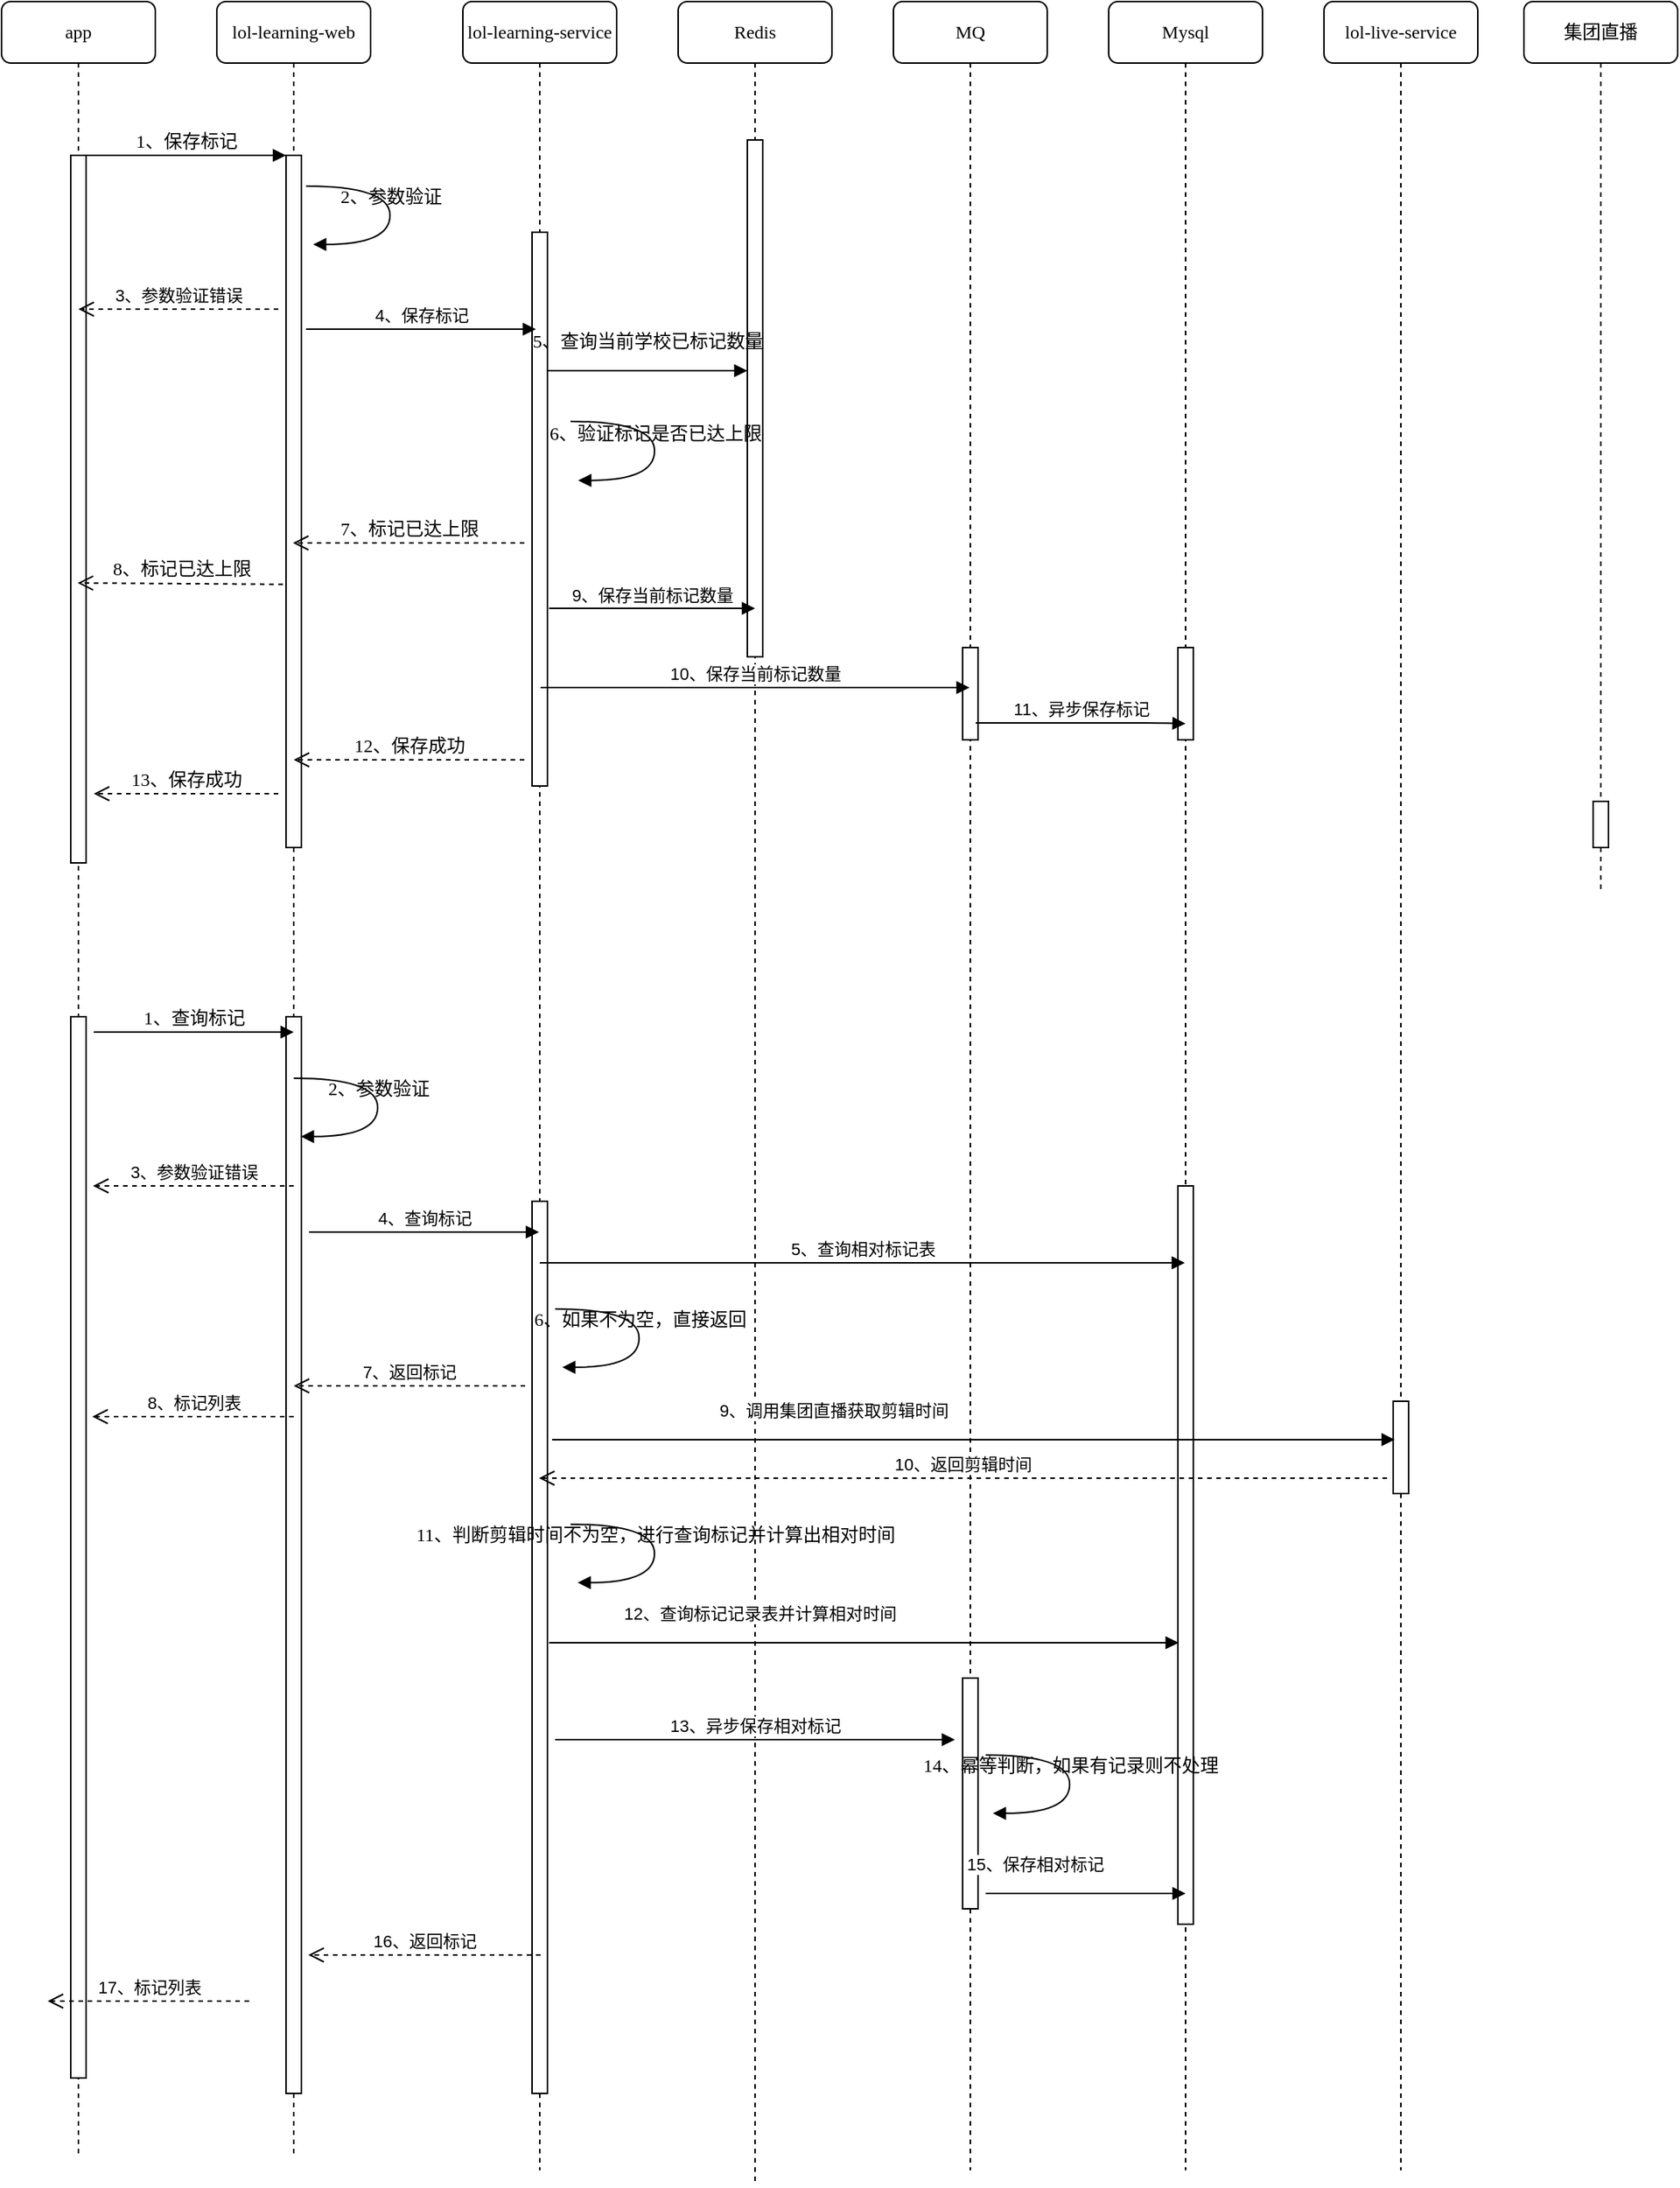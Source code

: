<mxfile version="13.9.8" type="github">
  <diagram name="Page-1" id="13e1069c-82ec-6db2-03f1-153e76fe0fe0">
    <mxGraphModel dx="1007" dy="547" grid="1" gridSize="10" guides="1" tooltips="1" connect="1" arrows="1" fold="1" page="1" pageScale="1" pageWidth="1100" pageHeight="850" background="#ffffff" math="0" shadow="0">
      <root>
        <mxCell id="0" />
        <mxCell id="1" parent="0" />
        <mxCell id="7baba1c4bc27f4b0-2" value="lol-learning-web" style="shape=umlLifeline;perimeter=lifelinePerimeter;whiteSpace=wrap;html=1;container=1;collapsible=0;recursiveResize=0;outlineConnect=0;rounded=1;shadow=0;comic=0;labelBackgroundColor=none;strokeWidth=1;fontFamily=Verdana;fontSize=12;align=center;" parent="1" vertex="1">
          <mxGeometry x="240" y="80" width="100" height="1400" as="geometry" />
        </mxCell>
        <mxCell id="xmqAta9ANS4_KRpNYRyX-17" style="edgeStyle=orthogonalEdgeStyle;rounded=0;orthogonalLoop=1;jettySize=auto;html=1;" edge="1" parent="7baba1c4bc27f4b0-2" source="7baba1c4bc27f4b0-10" target="7baba1c4bc27f4b0-2">
          <mxGeometry relative="1" as="geometry">
            <Array as="points">
              <mxPoint x="50" y="100" />
              <mxPoint x="50" y="100" />
            </Array>
          </mxGeometry>
        </mxCell>
        <mxCell id="7baba1c4bc27f4b0-10" value="" style="html=1;points=[];perimeter=orthogonalPerimeter;rounded=0;shadow=0;comic=0;labelBackgroundColor=none;strokeWidth=1;fontFamily=Verdana;fontSize=12;align=center;" parent="7baba1c4bc27f4b0-2" vertex="1">
          <mxGeometry x="45" y="100" width="10" height="450" as="geometry" />
        </mxCell>
        <mxCell id="xmqAta9ANS4_KRpNYRyX-32" value="" style="html=1;points=[];perimeter=orthogonalPerimeter;rounded=0;shadow=0;comic=0;labelBackgroundColor=none;strokeColor=#000000;strokeWidth=1;fillColor=#FFFFFF;fontFamily=Verdana;fontSize=12;fontColor=#000000;align=center;" vertex="1" parent="7baba1c4bc27f4b0-2">
          <mxGeometry x="45" y="660" width="10" height="700" as="geometry" />
        </mxCell>
        <mxCell id="7baba1c4bc27f4b0-3" value="lol-learning-service" style="shape=umlLifeline;perimeter=lifelinePerimeter;whiteSpace=wrap;html=1;container=1;collapsible=0;recursiveResize=0;outlineConnect=0;rounded=1;shadow=0;comic=0;labelBackgroundColor=none;strokeWidth=1;fontFamily=Verdana;fontSize=12;align=center;" parent="1" vertex="1">
          <mxGeometry x="400" y="80" width="100" height="1410" as="geometry" />
        </mxCell>
        <mxCell id="7baba1c4bc27f4b0-13" value="" style="html=1;points=[];perimeter=orthogonalPerimeter;rounded=0;shadow=0;comic=0;labelBackgroundColor=none;strokeWidth=1;fontFamily=Verdana;fontSize=12;align=center;" parent="7baba1c4bc27f4b0-3" vertex="1">
          <mxGeometry x="45" y="150" width="10" height="360" as="geometry" />
        </mxCell>
        <mxCell id="xmqAta9ANS4_KRpNYRyX-33" value="" style="html=1;points=[];perimeter=orthogonalPerimeter;rounded=0;shadow=0;comic=0;labelBackgroundColor=none;strokeColor=#000000;strokeWidth=1;fillColor=#FFFFFF;fontFamily=Verdana;fontSize=12;fontColor=#000000;align=center;" vertex="1" parent="7baba1c4bc27f4b0-3">
          <mxGeometry x="45" y="780" width="10" height="580" as="geometry" />
        </mxCell>
        <mxCell id="7baba1c4bc27f4b0-4" value="&lt;span&gt;Redis&lt;/span&gt;" style="shape=umlLifeline;perimeter=lifelinePerimeter;whiteSpace=wrap;html=1;container=1;collapsible=0;recursiveResize=0;outlineConnect=0;rounded=1;shadow=0;comic=0;labelBackgroundColor=none;strokeWidth=1;fontFamily=Verdana;fontSize=12;align=center;" parent="1" vertex="1">
          <mxGeometry x="540" y="80" width="100" height="1420" as="geometry" />
        </mxCell>
        <mxCell id="7baba1c4bc27f4b0-16" value="" style="html=1;points=[];perimeter=orthogonalPerimeter;rounded=0;shadow=0;comic=0;labelBackgroundColor=none;strokeWidth=1;fontFamily=Verdana;fontSize=12;align=center;" parent="7baba1c4bc27f4b0-4" vertex="1">
          <mxGeometry x="45" y="90" width="10" height="336" as="geometry" />
        </mxCell>
        <mxCell id="7baba1c4bc27f4b0-5" value="MQ" style="shape=umlLifeline;perimeter=lifelinePerimeter;whiteSpace=wrap;html=1;container=1;collapsible=0;recursiveResize=0;outlineConnect=0;rounded=1;shadow=0;comic=0;labelBackgroundColor=none;strokeWidth=1;fontFamily=Verdana;fontSize=12;align=center;" parent="1" vertex="1">
          <mxGeometry x="680" y="80" width="100" height="1410" as="geometry" />
        </mxCell>
        <mxCell id="7baba1c4bc27f4b0-19" value="" style="html=1;points=[];perimeter=orthogonalPerimeter;rounded=0;shadow=0;comic=0;labelBackgroundColor=none;strokeWidth=1;fontFamily=Verdana;fontSize=12;align=center;" parent="7baba1c4bc27f4b0-5" vertex="1">
          <mxGeometry x="45" y="420" width="10" height="60" as="geometry" />
        </mxCell>
        <mxCell id="xmqAta9ANS4_KRpNYRyX-48" value="" style="html=1;points=[];perimeter=orthogonalPerimeter;rounded=0;shadow=0;comic=0;labelBackgroundColor=none;strokeWidth=1;fontFamily=Verdana;fontSize=12;align=center;" vertex="1" parent="7baba1c4bc27f4b0-5">
          <mxGeometry x="45" y="1090" width="10" height="150" as="geometry" />
        </mxCell>
        <mxCell id="7baba1c4bc27f4b0-6" value="Mysql" style="shape=umlLifeline;perimeter=lifelinePerimeter;whiteSpace=wrap;html=1;container=1;collapsible=0;recursiveResize=0;outlineConnect=0;rounded=1;shadow=0;comic=0;labelBackgroundColor=none;strokeWidth=1;fontFamily=Verdana;fontSize=12;align=center;" parent="1" vertex="1">
          <mxGeometry x="820" y="80" width="100" height="1410" as="geometry" />
        </mxCell>
        <mxCell id="7baba1c4bc27f4b0-28" value="" style="html=1;points=[];perimeter=orthogonalPerimeter;rounded=0;shadow=0;comic=0;labelBackgroundColor=none;strokeWidth=1;fontFamily=Verdana;fontSize=12;align=center;" parent="7baba1c4bc27f4b0-6" vertex="1">
          <mxGeometry x="45" y="420" width="10" height="60" as="geometry" />
        </mxCell>
        <mxCell id="xmqAta9ANS4_KRpNYRyX-38" value="" style="html=1;points=[];perimeter=orthogonalPerimeter;rounded=0;shadow=0;comic=0;labelBackgroundColor=none;strokeWidth=1;fontFamily=Verdana;fontSize=12;align=center;" vertex="1" parent="7baba1c4bc27f4b0-6">
          <mxGeometry x="45" y="770" width="10" height="480" as="geometry" />
        </mxCell>
        <mxCell id="7baba1c4bc27f4b0-7" value="lol-live-service" style="shape=umlLifeline;perimeter=lifelinePerimeter;whiteSpace=wrap;html=1;container=1;collapsible=0;recursiveResize=0;outlineConnect=0;rounded=1;shadow=0;comic=0;labelBackgroundColor=none;strokeWidth=1;fontFamily=Verdana;fontSize=12;align=center;" parent="1" vertex="1">
          <mxGeometry x="960" y="80" width="100" height="1410" as="geometry" />
        </mxCell>
        <mxCell id="7baba1c4bc27f4b0-25" value="" style="html=1;points=[];perimeter=orthogonalPerimeter;rounded=0;shadow=0;comic=0;labelBackgroundColor=none;strokeColor=#000000;strokeWidth=1;fillColor=#FFFFFF;fontFamily=Verdana;fontSize=12;fontColor=#000000;align=center;" parent="7baba1c4bc27f4b0-7" vertex="1">
          <mxGeometry x="45" y="910" width="10" height="60" as="geometry" />
        </mxCell>
        <mxCell id="7baba1c4bc27f4b0-8" value="app" style="shape=umlLifeline;perimeter=lifelinePerimeter;whiteSpace=wrap;html=1;container=1;collapsible=0;recursiveResize=0;outlineConnect=0;rounded=1;shadow=0;comic=0;labelBackgroundColor=none;strokeWidth=1;fontFamily=Verdana;fontSize=12;align=center;" parent="1" vertex="1">
          <mxGeometry x="100" y="80" width="100" height="1400" as="geometry" />
        </mxCell>
        <mxCell id="7baba1c4bc27f4b0-9" value="" style="html=1;points=[];perimeter=orthogonalPerimeter;rounded=0;shadow=0;comic=0;labelBackgroundColor=none;strokeWidth=1;fontFamily=Verdana;fontSize=12;align=center;" parent="7baba1c4bc27f4b0-8" vertex="1">
          <mxGeometry x="45" y="100" width="10" height="460" as="geometry" />
        </mxCell>
        <mxCell id="xmqAta9ANS4_KRpNYRyX-30" value="" style="html=1;points=[];perimeter=orthogonalPerimeter;rounded=0;shadow=0;comic=0;labelBackgroundColor=none;strokeColor=#000000;strokeWidth=1;fillColor=#FFFFFF;fontFamily=Verdana;fontSize=12;fontColor=#000000;align=center;" vertex="1" parent="7baba1c4bc27f4b0-8">
          <mxGeometry x="45" y="660" width="10" height="690" as="geometry" />
        </mxCell>
        <mxCell id="7baba1c4bc27f4b0-17" value="5、查询当前学校已标记数量" style="html=1;verticalAlign=bottom;endArrow=block;labelBackgroundColor=none;fontFamily=Verdana;fontSize=12;edgeStyle=elbowEdgeStyle;elbow=vertical;" parent="1" source="7baba1c4bc27f4b0-13" target="7baba1c4bc27f4b0-16" edge="1">
          <mxGeometry y="10" relative="1" as="geometry">
            <mxPoint x="510" y="220" as="sourcePoint" />
            <Array as="points">
              <mxPoint x="460" y="320" />
            </Array>
            <mxPoint as="offset" />
          </mxGeometry>
        </mxCell>
        <mxCell id="7baba1c4bc27f4b0-27" value="12、保存成功" style="html=1;verticalAlign=bottom;endArrow=open;dashed=1;endSize=8;labelBackgroundColor=none;fontFamily=Verdana;fontSize=12;" parent="1" edge="1">
          <mxGeometry relative="1" as="geometry">
            <mxPoint x="290" y="573" as="targetPoint" />
            <mxPoint x="440" y="573" as="sourcePoint" />
          </mxGeometry>
        </mxCell>
        <mxCell id="7baba1c4bc27f4b0-11" value="1、保存标记" style="html=1;verticalAlign=bottom;endArrow=block;entryX=0;entryY=0;labelBackgroundColor=none;fontFamily=Verdana;fontSize=12;edgeStyle=elbowEdgeStyle;elbow=vertical;" parent="1" source="7baba1c4bc27f4b0-9" target="7baba1c4bc27f4b0-10" edge="1">
          <mxGeometry relative="1" as="geometry">
            <mxPoint x="220" y="190" as="sourcePoint" />
          </mxGeometry>
        </mxCell>
        <mxCell id="7baba1c4bc27f4b0-39" value="6、验证标记是否已达上限" style="html=1;verticalAlign=bottom;endArrow=block;labelBackgroundColor=none;fontFamily=Verdana;fontSize=12;elbow=vertical;edgeStyle=orthogonalEdgeStyle;curved=1;entryX=1;entryY=0.286;entryPerimeter=0;exitX=1.038;exitY=0.345;exitPerimeter=0;" parent="1" edge="1">
          <mxGeometry relative="1" as="geometry">
            <mxPoint x="470.003" y="353" as="sourcePoint" />
            <mxPoint x="475.003" y="391.333" as="targetPoint" />
            <Array as="points">
              <mxPoint x="524.67" y="353" />
              <mxPoint x="524.67" y="391" />
            </Array>
          </mxGeometry>
        </mxCell>
        <mxCell id="xmqAta9ANS4_KRpNYRyX-8" value="2、参数验证" style="html=1;verticalAlign=bottom;endArrow=block;labelBackgroundColor=none;fontFamily=Verdana;fontSize=12;elbow=vertical;edgeStyle=orthogonalEdgeStyle;curved=1;entryX=1;entryY=0.286;entryPerimeter=0;exitX=1.038;exitY=0.345;exitPerimeter=0;" edge="1" parent="1">
          <mxGeometry relative="1" as="geometry">
            <mxPoint x="298.0" y="200.0" as="sourcePoint" />
            <mxPoint x="302.62" y="237.92" as="targetPoint" />
            <Array as="points">
              <mxPoint x="352.62" y="199.9" />
              <mxPoint x="352.62" y="237.9" />
            </Array>
          </mxGeometry>
        </mxCell>
        <mxCell id="xmqAta9ANS4_KRpNYRyX-11" value="3、参数验证错误" style="html=1;verticalAlign=bottom;endArrow=open;dashed=1;endSize=8;" edge="1" parent="1" target="7baba1c4bc27f4b0-8">
          <mxGeometry relative="1" as="geometry">
            <mxPoint x="280" y="280" as="sourcePoint" />
            <mxPoint x="200" y="280" as="targetPoint" />
          </mxGeometry>
        </mxCell>
        <mxCell id="xmqAta9ANS4_KRpNYRyX-7" value="4、保存标记" style="html=1;verticalAlign=bottom;endArrow=block;" edge="1" parent="1">
          <mxGeometry width="80" relative="1" as="geometry">
            <mxPoint x="298" y="293" as="sourcePoint" />
            <mxPoint x="447.5" y="293" as="targetPoint" />
            <Array as="points">
              <mxPoint x="308" y="293" />
              <mxPoint x="428" y="293" />
            </Array>
          </mxGeometry>
        </mxCell>
        <mxCell id="xmqAta9ANS4_KRpNYRyX-13" value="7、标记已达上限" style="html=1;verticalAlign=bottom;endArrow=open;dashed=1;endSize=8;labelBackgroundColor=none;fontFamily=Verdana;fontSize=12;edgeStyle=elbowEdgeStyle;elbow=vertical;" edge="1" parent="1">
          <mxGeometry relative="1" as="geometry">
            <mxPoint x="289.5" y="432" as="targetPoint" />
            <Array as="points">
              <mxPoint x="360" y="432" />
              <mxPoint x="385" y="402" />
              <mxPoint x="415" y="402" />
            </Array>
            <mxPoint x="440" y="432" as="sourcePoint" />
          </mxGeometry>
        </mxCell>
        <mxCell id="xmqAta9ANS4_KRpNYRyX-18" value="8、标记已达上限" style="html=1;verticalAlign=bottom;endArrow=open;dashed=1;endSize=8;labelBackgroundColor=none;fontFamily=Verdana;fontSize=12;edgeStyle=elbowEdgeStyle;elbow=vertical;exitX=-0.2;exitY=0.903;exitDx=0;exitDy=0;exitPerimeter=0;" edge="1" parent="1">
          <mxGeometry relative="1" as="geometry">
            <mxPoint x="149.5" y="458" as="targetPoint" />
            <Array as="points">
              <mxPoint x="170" y="458" />
              <mxPoint x="363" y="438" />
            </Array>
            <mxPoint x="283" y="458.9" as="sourcePoint" />
          </mxGeometry>
        </mxCell>
        <mxCell id="xmqAta9ANS4_KRpNYRyX-19" value="9、保存当前标记数量" style="html=1;verticalAlign=bottom;endArrow=block;" edge="1" parent="1">
          <mxGeometry width="80" relative="1" as="geometry">
            <mxPoint x="456" y="474.5" as="sourcePoint" />
            <mxPoint x="590" y="474.5" as="targetPoint" />
            <Array as="points">
              <mxPoint x="455.5" y="474.5" />
              <mxPoint x="575.5" y="474.5" />
            </Array>
          </mxGeometry>
        </mxCell>
        <mxCell id="xmqAta9ANS4_KRpNYRyX-20" value="11、异步保存标记" style="html=1;verticalAlign=bottom;endArrow=block;" edge="1" parent="1">
          <mxGeometry width="80" relative="1" as="geometry">
            <mxPoint x="733.5" y="549" as="sourcePoint" />
            <mxPoint x="870" y="549.5" as="targetPoint" />
            <Array as="points">
              <mxPoint x="733" y="549" />
              <mxPoint x="853" y="549" />
            </Array>
          </mxGeometry>
        </mxCell>
        <mxCell id="xmqAta9ANS4_KRpNYRyX-22" value="13、保存成功" style="html=1;verticalAlign=bottom;endArrow=open;dashed=1;endSize=8;labelBackgroundColor=none;fontFamily=Verdana;fontSize=12;" edge="1" parent="1">
          <mxGeometry relative="1" as="geometry">
            <mxPoint x="160" y="595" as="targetPoint" />
            <mxPoint x="280" y="595" as="sourcePoint" />
          </mxGeometry>
        </mxCell>
        <mxCell id="xmqAta9ANS4_KRpNYRyX-24" value="10、保存当前标记数量" style="html=1;verticalAlign=bottom;endArrow=block;" edge="1" parent="1">
          <mxGeometry width="80" relative="1" as="geometry">
            <mxPoint x="450.5" y="526" as="sourcePoint" />
            <mxPoint x="729.5" y="526" as="targetPoint" />
            <Array as="points">
              <mxPoint x="450" y="526" />
              <mxPoint x="570" y="526" />
            </Array>
          </mxGeometry>
        </mxCell>
        <mxCell id="xmqAta9ANS4_KRpNYRyX-25" value="集团直播" style="shape=umlLifeline;perimeter=lifelinePerimeter;whiteSpace=wrap;html=1;container=1;collapsible=0;recursiveResize=0;outlineConnect=0;rounded=1;shadow=0;comic=0;labelBackgroundColor=none;strokeWidth=1;fontFamily=Verdana;fontSize=12;align=center;" vertex="1" parent="1">
          <mxGeometry x="1090" y="80" width="100" height="580" as="geometry" />
        </mxCell>
        <mxCell id="xmqAta9ANS4_KRpNYRyX-26" value="" style="html=1;points=[];perimeter=orthogonalPerimeter;rounded=0;shadow=0;comic=0;labelBackgroundColor=none;strokeColor=#000000;strokeWidth=1;fillColor=#FFFFFF;fontFamily=Verdana;fontSize=12;fontColor=#000000;align=center;" vertex="1" parent="xmqAta9ANS4_KRpNYRyX-25">
          <mxGeometry x="45" y="520" width="10" height="30" as="geometry" />
        </mxCell>
        <mxCell id="xmqAta9ANS4_KRpNYRyX-31" value="1、查询标记" style="html=1;verticalAlign=bottom;endArrow=block;entryX=0;entryY=0;labelBackgroundColor=none;fontFamily=Verdana;fontSize=12;edgeStyle=elbowEdgeStyle;elbow=vertical;" edge="1" parent="1">
          <mxGeometry relative="1" as="geometry">
            <mxPoint x="160" y="750" as="sourcePoint" />
            <mxPoint x="290" y="750.0" as="targetPoint" />
          </mxGeometry>
        </mxCell>
        <mxCell id="xmqAta9ANS4_KRpNYRyX-35" value="2、参数验证" style="html=1;verticalAlign=bottom;endArrow=block;labelBackgroundColor=none;fontFamily=Verdana;fontSize=12;elbow=vertical;edgeStyle=orthogonalEdgeStyle;curved=1;entryX=1;entryY=0.286;entryPerimeter=0;exitX=1.038;exitY=0.345;exitPerimeter=0;" edge="1" parent="1">
          <mxGeometry relative="1" as="geometry">
            <mxPoint x="290" y="780.0" as="sourcePoint" />
            <mxPoint x="294.62" y="817.92" as="targetPoint" />
            <Array as="points">
              <mxPoint x="344.62" y="779.9" />
              <mxPoint x="344.62" y="817.9" />
            </Array>
          </mxGeometry>
        </mxCell>
        <mxCell id="xmqAta9ANS4_KRpNYRyX-36" value="3、参数验证错误" style="html=1;verticalAlign=bottom;endArrow=open;dashed=1;endSize=8;" edge="1" parent="1">
          <mxGeometry relative="1" as="geometry">
            <mxPoint x="290" y="850" as="sourcePoint" />
            <mxPoint x="159.5" y="850" as="targetPoint" />
          </mxGeometry>
        </mxCell>
        <mxCell id="xmqAta9ANS4_KRpNYRyX-37" value="4、查询标记" style="html=1;verticalAlign=bottom;endArrow=block;" edge="1" parent="1">
          <mxGeometry width="80" relative="1" as="geometry">
            <mxPoint x="300" y="880" as="sourcePoint" />
            <mxPoint x="449.5" y="880" as="targetPoint" />
            <Array as="points">
              <mxPoint x="310" y="880" />
              <mxPoint x="430" y="880" />
            </Array>
          </mxGeometry>
        </mxCell>
        <mxCell id="xmqAta9ANS4_KRpNYRyX-39" value="5、查询相对标记表" style="html=1;verticalAlign=bottom;endArrow=block;" edge="1" parent="1" target="7baba1c4bc27f4b0-6">
          <mxGeometry width="80" relative="1" as="geometry">
            <mxPoint x="450" y="900" as="sourcePoint" />
            <mxPoint x="599.5" y="900" as="targetPoint" />
            <Array as="points">
              <mxPoint x="460" y="900" />
              <mxPoint x="580" y="900" />
            </Array>
          </mxGeometry>
        </mxCell>
        <mxCell id="xmqAta9ANS4_KRpNYRyX-41" value="6、如果不为空，直接返回" style="html=1;verticalAlign=bottom;endArrow=block;labelBackgroundColor=none;fontFamily=Verdana;fontSize=12;elbow=vertical;edgeStyle=orthogonalEdgeStyle;curved=1;entryX=1;entryY=0.286;entryPerimeter=0;exitX=1.038;exitY=0.345;exitPerimeter=0;" edge="1" parent="1">
          <mxGeometry relative="1" as="geometry">
            <mxPoint x="460" y="930" as="sourcePoint" />
            <mxPoint x="464.62" y="967.92" as="targetPoint" />
            <Array as="points">
              <mxPoint x="514.62" y="929.9" />
              <mxPoint x="514.62" y="967.9" />
            </Array>
          </mxGeometry>
        </mxCell>
        <mxCell id="xmqAta9ANS4_KRpNYRyX-42" value="7、返回标记" style="html=1;verticalAlign=bottom;endArrow=open;dashed=1;endSize=8;" edge="1" parent="1" target="7baba1c4bc27f4b0-2">
          <mxGeometry relative="1" as="geometry">
            <mxPoint x="440.5" y="980" as="sourcePoint" />
            <mxPoint x="310" y="980" as="targetPoint" />
          </mxGeometry>
        </mxCell>
        <mxCell id="xmqAta9ANS4_KRpNYRyX-43" value="8、标记列表" style="html=1;verticalAlign=bottom;endArrow=open;dashed=1;endSize=8;" edge="1" parent="1">
          <mxGeometry relative="1" as="geometry">
            <mxPoint x="290" y="1000" as="sourcePoint" />
            <mxPoint x="159" y="1000" as="targetPoint" />
          </mxGeometry>
        </mxCell>
        <mxCell id="xmqAta9ANS4_KRpNYRyX-44" value="12、查询标记记录表并计算相对时间" style="html=1;verticalAlign=bottom;endArrow=block;" edge="1" parent="1">
          <mxGeometry x="-0.331" y="10" width="80" relative="1" as="geometry">
            <mxPoint x="456" y="1147" as="sourcePoint" />
            <mxPoint x="865.5" y="1147" as="targetPoint" />
            <Array as="points">
              <mxPoint x="466" y="1147" />
              <mxPoint x="586" y="1147" />
            </Array>
            <mxPoint as="offset" />
          </mxGeometry>
        </mxCell>
        <mxCell id="xmqAta9ANS4_KRpNYRyX-45" value="9、调用集团直播获取剪辑时间" style="html=1;verticalAlign=bottom;endArrow=block;entryX=0.1;entryY=0.333;entryDx=0;entryDy=0;entryPerimeter=0;" edge="1" parent="1">
          <mxGeometry x="-0.331" y="10" width="80" relative="1" as="geometry">
            <mxPoint x="458" y="1015" as="sourcePoint" />
            <mxPoint x="1006" y="1014.99" as="targetPoint" />
            <Array as="points">
              <mxPoint x="468" y="1015" />
              <mxPoint x="588" y="1015" />
            </Array>
            <mxPoint as="offset" />
          </mxGeometry>
        </mxCell>
        <mxCell id="xmqAta9ANS4_KRpNYRyX-46" value="10、返回剪辑时间" style="html=1;verticalAlign=bottom;endArrow=open;dashed=1;endSize=8;" edge="1" parent="1">
          <mxGeometry relative="1" as="geometry">
            <mxPoint x="1001" y="1040" as="sourcePoint" />
            <mxPoint x="449.5" y="1040" as="targetPoint" />
          </mxGeometry>
        </mxCell>
        <mxCell id="xmqAta9ANS4_KRpNYRyX-47" value="11、判断剪辑时间不为空，进行查询标记并计算出相对时间" style="html=1;verticalAlign=bottom;endArrow=block;labelBackgroundColor=none;fontFamily=Verdana;fontSize=12;elbow=vertical;edgeStyle=orthogonalEdgeStyle;curved=1;entryX=1;entryY=0.286;entryPerimeter=0;exitX=1.038;exitY=0.345;exitPerimeter=0;" edge="1" parent="1">
          <mxGeometry relative="1" as="geometry">
            <mxPoint x="470" y="1070" as="sourcePoint" />
            <mxPoint x="474.62" y="1107.92" as="targetPoint" />
            <Array as="points">
              <mxPoint x="524.62" y="1069.9" />
              <mxPoint x="524.62" y="1107.9" />
            </Array>
          </mxGeometry>
        </mxCell>
        <mxCell id="xmqAta9ANS4_KRpNYRyX-51" value="13、异步保存相对标记" style="html=1;verticalAlign=bottom;endArrow=block;" edge="1" parent="1">
          <mxGeometry width="80" relative="1" as="geometry">
            <mxPoint x="460" y="1210" as="sourcePoint" />
            <mxPoint x="720" y="1210" as="targetPoint" />
            <Array as="points">
              <mxPoint x="470" y="1210" />
              <mxPoint x="590" y="1210" />
            </Array>
          </mxGeometry>
        </mxCell>
        <mxCell id="xmqAta9ANS4_KRpNYRyX-52" value="15、保存相对标记" style="html=1;verticalAlign=bottom;endArrow=block;" edge="1" parent="1">
          <mxGeometry x="-0.508" y="10" width="80" relative="1" as="geometry">
            <mxPoint x="740" y="1310" as="sourcePoint" />
            <mxPoint x="870" y="1310" as="targetPoint" />
            <Array as="points">
              <mxPoint x="750" y="1310" />
              <mxPoint x="870" y="1310" />
            </Array>
            <mxPoint as="offset" />
          </mxGeometry>
        </mxCell>
        <mxCell id="xmqAta9ANS4_KRpNYRyX-53" value="16、返回标记" style="html=1;verticalAlign=bottom;endArrow=open;dashed=1;endSize=8;" edge="1" parent="1">
          <mxGeometry relative="1" as="geometry">
            <mxPoint x="450.5" y="1350" as="sourcePoint" />
            <mxPoint x="299.5" y="1350" as="targetPoint" />
          </mxGeometry>
        </mxCell>
        <mxCell id="xmqAta9ANS4_KRpNYRyX-54" value="17、标记列表" style="html=1;verticalAlign=bottom;endArrow=open;dashed=1;endSize=8;" edge="1" parent="1">
          <mxGeometry relative="1" as="geometry">
            <mxPoint x="261" y="1380" as="sourcePoint" />
            <mxPoint x="130" y="1380" as="targetPoint" />
          </mxGeometry>
        </mxCell>
        <mxCell id="xmqAta9ANS4_KRpNYRyX-55" value="14、幂等判断，如果有记录则不处理" style="html=1;verticalAlign=bottom;endArrow=block;labelBackgroundColor=none;fontFamily=Verdana;fontSize=12;elbow=vertical;edgeStyle=orthogonalEdgeStyle;curved=1;entryX=1;entryY=0.286;entryPerimeter=0;exitX=1.038;exitY=0.345;exitPerimeter=0;" edge="1" parent="1">
          <mxGeometry relative="1" as="geometry">
            <mxPoint x="740" y="1220" as="sourcePoint" />
            <mxPoint x="744.62" y="1257.92" as="targetPoint" />
            <Array as="points">
              <mxPoint x="794.62" y="1219.9" />
              <mxPoint x="794.62" y="1257.9" />
            </Array>
          </mxGeometry>
        </mxCell>
      </root>
    </mxGraphModel>
  </diagram>
</mxfile>
